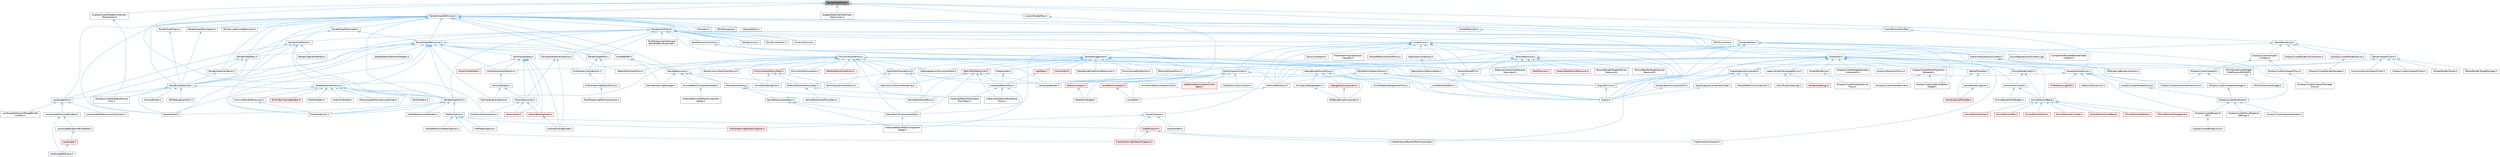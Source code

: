 digraph "RenderGraphFwd.h"
{
 // INTERACTIVE_SVG=YES
 // LATEX_PDF_SIZE
  bgcolor="transparent";
  edge [fontname=Helvetica,fontsize=10,labelfontname=Helvetica,labelfontsize=10];
  node [fontname=Helvetica,fontsize=10,shape=box,height=0.2,width=0.4];
  Node1 [id="Node000001",label="RenderGraphFwd.h",height=0.2,width=0.4,color="gray40", fillcolor="grey60", style="filled", fontcolor="black",tooltip=" "];
  Node1 -> Node2 [id="edge1_Node000001_Node000002",dir="back",color="steelblue1",style="solid",tooltip=" "];
  Node2 [id="Node000002",label="CustomRenderPass.h",height=0.2,width=0.4,color="grey40", fillcolor="white", style="filled",URL="$d1/dc1/CustomRenderPass_8h.html",tooltip=" "];
  Node2 -> Node3 [id="edge2_Node000002_Node000003",dir="back",color="steelblue1",style="solid",tooltip=" "];
  Node3 [id="Node000003",label="LandscapeRender.h",height=0.2,width=0.4,color="grey40", fillcolor="white", style="filled",URL="$df/d67/LandscapeRender_8h.html",tooltip=" "];
  Node1 -> Node4 [id="edge3_Node000001_Node000004",dir="back",color="steelblue1",style="solid",tooltip=" "];
  Node4 [id="Node000004",label="DisplayClusterShaderContainers\l_TextureUtils.h",height=0.2,width=0.4,color="grey40", fillcolor="white", style="filled",URL="$d8/d8e/DisplayClusterShaderContainers__TextureUtils_8h.html",tooltip=" "];
  Node4 -> Node5 [id="edge4_Node000004_Node000005",dir="back",color="steelblue1",style="solid",tooltip=" "];
  Node5 [id="Node000005",label="IDisplayClusterShadersTexture\lUtils.h",height=0.2,width=0.4,color="grey40", fillcolor="white", style="filled",URL="$d3/d83/IDisplayClusterShadersTextureUtils_8h.html",tooltip=" "];
  Node1 -> Node6 [id="edge5_Node000001_Node000006",dir="back",color="steelblue1",style="solid",tooltip=" "];
  Node6 [id="Node000006",label="HairStrandsInterpolation.h",height=0.2,width=0.4,color="grey40", fillcolor="white", style="filled",URL="$de/dab/HairStrandsInterpolation_8h.html",tooltip=" "];
  Node1 -> Node7 [id="edge6_Node000001_Node000007",dir="back",color="steelblue1",style="solid",tooltip=" "];
  Node7 [id="Node000007",label="NiagaraDataInterfaceChaos\lDestruction.h",height=0.2,width=0.4,color="grey40", fillcolor="white", style="filled",URL="$d6/df5/NiagaraDataInterfaceChaosDestruction_8h.html",tooltip=" "];
  Node1 -> Node8 [id="edge7_Node000001_Node000008",dir="back",color="steelblue1",style="solid",tooltip=" "];
  Node8 [id="Node000008",label="RenderGraphDefinitions.h",height=0.2,width=0.4,color="grey40", fillcolor="white", style="filled",URL="$df/d67/RenderGraphDefinitions_8h.html",tooltip=" "];
  Node8 -> Node9 [id="edge8_Node000008_Node000009",dir="back",color="steelblue1",style="solid",tooltip=" "];
  Node9 [id="Node000009",label="CachedGeometry.h",height=0.2,width=0.4,color="grey40", fillcolor="white", style="filled",URL="$dc/d60/CachedGeometry_8h.html",tooltip=" "];
  Node9 -> Node10 [id="edge9_Node000009_Node000010",dir="back",color="steelblue1",style="solid",tooltip=" "];
  Node10 [id="Node000010",label="GPUSkinCache.h",height=0.2,width=0.4,color="grey40", fillcolor="white", style="filled",URL="$d0/d2d/GPUSkinCache_8h.html",tooltip=" "];
  Node8 -> Node11 [id="edge10_Node000008_Node000011",dir="back",color="steelblue1",style="solid",tooltip=" "];
  Node11 [id="Node000011",label="FXSystem.h",height=0.2,width=0.4,color="grey40", fillcolor="white", style="filled",URL="$d5/daa/FXSystem_8h.html",tooltip=" "];
  Node8 -> Node12 [id="edge11_Node000008_Node000012",dir="back",color="steelblue1",style="solid",tooltip=" "];
  Node12 [id="Node000012",label="GPUMessaging.h",height=0.2,width=0.4,color="grey40", fillcolor="white", style="filled",URL="$d2/d19/GPUMessaging_8h.html",tooltip=" "];
  Node8 -> Node10 [id="edge12_Node000008_Node000010",dir="back",color="steelblue1",style="solid",tooltip=" "];
  Node8 -> Node13 [id="edge13_Node000008_Node000013",dir="back",color="steelblue1",style="solid",tooltip=" "];
  Node13 [id="Node000013",label="GenerateMips.h",height=0.2,width=0.4,color="grey40", fillcolor="white", style="filled",URL="$db/d90/GenerateMips_8h.html",tooltip=" "];
  Node8 -> Node14 [id="edge14_Node000008_Node000014",dir="back",color="steelblue1",style="solid",tooltip=" "];
  Node14 [id="Node000014",label="LandscapeUtils.h",height=0.2,width=0.4,color="grey40", fillcolor="white", style="filled",URL="$d0/dc0/LandscapeUtils_8h.html",tooltip=" "];
  Node14 -> Node15 [id="edge15_Node000014_Node000015",dir="back",color="steelblue1",style="solid",tooltip=" "];
  Node15 [id="Node000015",label="LandscapeEditLayerMergeRender\lContext.h",height=0.2,width=0.4,color="grey40", fillcolor="white", style="filled",URL="$d1/d40/LandscapeEditLayerMergeRenderContext_8h.html",tooltip=" "];
  Node14 -> Node16 [id="edge16_Node000014_Node000016",dir="back",color="steelblue1",style="solid",tooltip=" "];
  Node16 [id="Node000016",label="LandscapeEditLayerRenderer.h",height=0.2,width=0.4,color="grey40", fillcolor="white", style="filled",URL="$d4/ddf/LandscapeEditLayerRenderer_8h.html",tooltip=" "];
  Node16 -> Node17 [id="edge17_Node000016_Node000017",dir="back",color="steelblue1",style="solid",tooltip=" "];
  Node17 [id="Node000017",label="LandscapeBlueprintBrushBase.h",height=0.2,width=0.4,color="grey40", fillcolor="white", style="filled",URL="$d5/de5/LandscapeBlueprintBrushBase_8h.html",tooltip=" "];
  Node17 -> Node18 [id="edge18_Node000017_Node000018",dir="back",color="steelblue1",style="solid",tooltip=" "];
  Node18 [id="Node000018",label="Landscape.h",height=0.2,width=0.4,color="red", fillcolor="#FFF0F0", style="filled",URL="$d5/dd6/Landscape_8h.html",tooltip=" "];
  Node18 -> Node20 [id="edge19_Node000018_Node000020",dir="back",color="steelblue1",style="solid",tooltip=" "];
  Node20 [id="Node000020",label="LandscapeEditLayer.h",height=0.2,width=0.4,color="grey40", fillcolor="white", style="filled",URL="$d2/d34/LandscapeEditLayer_8h.html",tooltip=" "];
  Node16 -> Node20 [id="edge20_Node000016_Node000020",dir="back",color="steelblue1",style="solid",tooltip=" "];
  Node14 -> Node24 [id="edge21_Node000014_Node000024",dir="back",color="steelblue1",style="solid",tooltip=" "];
  Node24 [id="Node000024",label="LandscapeEditResourcesSubsystem.h",height=0.2,width=0.4,color="grey40", fillcolor="white", style="filled",URL="$db/d28/LandscapeEditResourcesSubsystem_8h.html",tooltip=" "];
  Node8 -> Node25 [id="edge22_Node000008_Node000025",dir="back",color="steelblue1",style="solid",tooltip=" "];
  Node25 [id="Node000025",label="NaniteResources.h",height=0.2,width=0.4,color="grey40", fillcolor="white", style="filled",URL="$d7/d8b/NaniteResources_8h.html",tooltip=" "];
  Node25 -> Node26 [id="edge23_Node000025_Node000026",dir="back",color="steelblue1",style="solid",tooltip=" "];
  Node26 [id="Node000026",label="NaniteSceneProxy.h",height=0.2,width=0.4,color="grey40", fillcolor="white", style="filled",URL="$de/dae/NaniteSceneProxy_8h.html",tooltip=" "];
  Node26 -> Node27 [id="edge24_Node000026_Node000027",dir="back",color="steelblue1",style="solid",tooltip=" "];
  Node27 [id="Node000027",label="NaniteResourcesHelper.h",height=0.2,width=0.4,color="grey40", fillcolor="white", style="filled",URL="$dc/d48/NaniteResourcesHelper_8h.html",tooltip=" "];
  Node27 -> Node28 [id="edge25_Node000027_Node000028",dir="back",color="steelblue1",style="solid",tooltip=" "];
  Node28 [id="Node000028",label="InstancedStaticMeshComponent\lHelper.h",height=0.2,width=0.4,color="grey40", fillcolor="white", style="filled",URL="$dc/dc7/InstancedStaticMeshComponentHelper_8h.html",tooltip=" "];
  Node27 -> Node27 [id="edge26_Node000027_Node000027",dir="back",color="steelblue1",style="solid",tooltip=" "];
  Node27 -> Node29 [id="edge27_Node000027_Node000029",dir="back",color="steelblue1",style="solid",tooltip=" "];
  Node29 [id="Node000029",label="StaticMeshComponentHelper.h",height=0.2,width=0.4,color="grey40", fillcolor="white", style="filled",URL="$dc/dc1/StaticMeshComponentHelper_8h.html",tooltip=" "];
  Node29 -> Node28 [id="edge28_Node000029_Node000028",dir="back",color="steelblue1",style="solid",tooltip=" "];
  Node26 -> Node30 [id="edge29_Node000026_Node000030",dir="back",color="steelblue1",style="solid",tooltip=" "];
  Node30 [id="Node000030",label="SplineMeshSceneProxy.h",height=0.2,width=0.4,color="grey40", fillcolor="white", style="filled",URL="$dd/dcb/SplineMeshSceneProxy_8h.html",tooltip=" "];
  Node25 -> Node31 [id="edge30_Node000025_Node000031",dir="back",color="steelblue1",style="solid",tooltip=" "];
  Node31 [id="Node000031",label="NaniteStreamingManager.h",height=0.2,width=0.4,color="grey40", fillcolor="white", style="filled",URL="$d2/d3f/NaniteStreamingManager_8h.html",tooltip=" "];
  Node25 -> Node32 [id="edge31_Node000025_Node000032",dir="back",color="steelblue1",style="solid",tooltip=" "];
  Node32 [id="Node000032",label="SkinnedMeshComponentHelper.h",height=0.2,width=0.4,color="grey40", fillcolor="white", style="filled",URL="$db/d81/SkinnedMeshComponentHelper_8h.html",tooltip=" "];
  Node32 -> Node33 [id="edge32_Node000032_Node000033",dir="back",color="steelblue1",style="solid",tooltip=" "];
  Node33 [id="Node000033",label="InstancedSkinnedMeshComponent\lHelper.h",height=0.2,width=0.4,color="grey40", fillcolor="white", style="filled",URL="$d1/d86/InstancedSkinnedMeshComponentHelper_8h.html",tooltip=" "];
  Node25 -> Node34 [id="edge33_Node000025_Node000034",dir="back",color="steelblue1",style="solid",tooltip=" "];
  Node34 [id="Node000034",label="StaticMeshSceneProxyDesc.h",height=0.2,width=0.4,color="grey40", fillcolor="white", style="filled",URL="$d0/d31/StaticMeshSceneProxyDesc_8h.html",tooltip=" "];
  Node34 -> Node35 [id="edge34_Node000034_Node000035",dir="back",color="steelblue1",style="solid",tooltip=" "];
  Node35 [id="Node000035",label="InstancedStaticMeshScene\lProxyDesc.h",height=0.2,width=0.4,color="grey40", fillcolor="white", style="filled",URL="$db/dcf/InstancedStaticMeshSceneProxyDesc_8h.html",tooltip=" "];
  Node34 -> Node36 [id="edge35_Node000034_Node000036",dir="back",color="steelblue1",style="solid",tooltip=" "];
  Node36 [id="Node000036",label="SplineMeshSceneProxyDesc.h",height=0.2,width=0.4,color="grey40", fillcolor="white", style="filled",URL="$db/d1b/SplineMeshSceneProxyDesc_8h.html",tooltip=" "];
  Node8 -> Node37 [id="edge36_Node000008_Node000037",dir="back",color="steelblue1",style="solid",tooltip=" "];
  Node37 [id="Node000037",label="PixelShaderUtils.h",height=0.2,width=0.4,color="grey40", fillcolor="white", style="filled",URL="$d1/dc7/PixelShaderUtils_8h.html",tooltip=" "];
  Node8 -> Node38 [id="edge37_Node000008_Node000038",dir="back",color="steelblue1",style="solid",tooltip=" "];
  Node38 [id="Node000038",label="RayTracingSkinnedGeometry.h",height=0.2,width=0.4,color="grey40", fillcolor="white", style="filled",URL="$d3/dea/RayTracingSkinnedGeometry_8h.html",tooltip=" "];
  Node8 -> Node39 [id="edge38_Node000008_Node000039",dir="back",color="steelblue1",style="solid",tooltip=" "];
  Node39 [id="Node000039",label="RenderGraph.h",height=0.2,width=0.4,color="grey40", fillcolor="white", style="filled",URL="$d7/dd9/RenderGraph_8h.html",tooltip=" "];
  Node8 -> Node40 [id="edge39_Node000008_Node000040",dir="back",color="steelblue1",style="solid",tooltip=" "];
  Node40 [id="Node000040",label="RenderGraphBlackboard.h",height=0.2,width=0.4,color="grey40", fillcolor="white", style="filled",URL="$d4/d32/RenderGraphBlackboard_8h.html",tooltip=" "];
  Node40 -> Node41 [id="edge40_Node000040_Node000041",dir="back",color="steelblue1",style="solid",tooltip=" "];
  Node41 [id="Node000041",label="RenderGraphBuilder.h",height=0.2,width=0.4,color="grey40", fillcolor="white", style="filled",URL="$d4/d7b/RenderGraphBuilder_8h.html",tooltip=" "];
  Node41 -> Node42 [id="edge41_Node000041_Node000042",dir="back",color="steelblue1",style="solid",tooltip=" "];
  Node42 [id="Node000042",label="CanvasRender.h",height=0.2,width=0.4,color="grey40", fillcolor="white", style="filled",URL="$d8/d32/CanvasRender_8h.html",tooltip=" "];
  Node41 -> Node43 [id="edge42_Node000041_Node000043",dir="back",color="steelblue1",style="solid",tooltip=" "];
  Node43 [id="Node000043",label="GPUDebugCrashUtils.h",height=0.2,width=0.4,color="grey40", fillcolor="white", style="filled",URL="$d4/df2/GPUDebugCrashUtils_8h.html",tooltip=" "];
  Node41 -> Node5 [id="edge43_Node000041_Node000005",dir="back",color="steelblue1",style="solid",tooltip=" "];
  Node41 -> Node14 [id="edge44_Node000041_Node000014",dir="back",color="steelblue1",style="solid",tooltip=" "];
  Node41 -> Node39 [id="edge45_Node000041_Node000039",dir="back",color="steelblue1",style="solid",tooltip=" "];
  Node41 -> Node44 [id="edge46_Node000041_Node000044",dir="back",color="steelblue1",style="solid",tooltip=" "];
  Node44 [id="Node000044",label="RenderGraphUtils.h",height=0.2,width=0.4,color="grey40", fillcolor="white", style="filled",URL="$d6/d45/RenderGraphUtils_8h.html",tooltip=" "];
  Node44 -> Node45 [id="edge47_Node000044_Node000045",dir="back",color="steelblue1",style="solid",tooltip=" "];
  Node45 [id="Node000045",label="ClearReplacementShaders.h",height=0.2,width=0.4,color="grey40", fillcolor="white", style="filled",URL="$d9/d4e/ClearReplacementShaders_8h.html",tooltip=" "];
  Node44 -> Node46 [id="edge48_Node000044_Node000046",dir="back",color="steelblue1",style="solid",tooltip=" "];
  Node46 [id="Node000046",label="MediaCapture.h",height=0.2,width=0.4,color="grey40", fillcolor="white", style="filled",URL="$d2/d9c/MediaCapture_8h.html",tooltip=" "];
  Node46 -> Node47 [id="edge49_Node000046_Node000047",dir="back",color="steelblue1",style="solid",tooltip=" "];
  Node47 [id="Node000047",label="FileMediaCapture.h",height=0.2,width=0.4,color="grey40", fillcolor="white", style="filled",URL="$da/d0b/FileMediaCapture_8h.html",tooltip=" "];
  Node46 -> Node48 [id="edge50_Node000046_Node000048",dir="back",color="steelblue1",style="solid",tooltip=" "];
  Node48 [id="Node000048",label="PixelStreaming2MediaIOCapture.h",height=0.2,width=0.4,color="red", fillcolor="#FFF0F0", style="filled",URL="$d3/d67/PixelStreaming2MediaIOCapture_8h.html",tooltip=" "];
  Node46 -> Node50 [id="edge51_Node000046_Node000050",dir="back",color="steelblue1",style="solid",tooltip=" "];
  Node50 [id="Node000050",label="PixelStreamingMediaIOCapture.h",height=0.2,width=0.4,color="red", fillcolor="#FFF0F0", style="filled",URL="$df/dfa/PixelStreamingMediaIOCapture_8h.html",tooltip=" "];
  Node46 -> Node52 [id="edge52_Node000046_Node000052",dir="back",color="steelblue1",style="solid",tooltip=" "];
  Node52 [id="Node000052",label="SharedMemoryMediaCapture.h",height=0.2,width=0.4,color="grey40", fillcolor="white", style="filled",URL="$d7/d60/SharedMemoryMediaCapture_8h.html",tooltip=" "];
  Node46 -> Node53 [id="edge53_Node000046_Node000053",dir="back",color="steelblue1",style="solid",tooltip=" "];
  Node53 [id="Node000053",label="VideoProducer.h",height=0.2,width=0.4,color="red", fillcolor="#FFF0F0", style="filled",URL="$da/d79/VideoProducer_8h.html",tooltip=" "];
  Node53 -> Node48 [id="edge54_Node000053_Node000048",dir="back",color="steelblue1",style="solid",tooltip=" "];
  Node53 -> Node61 [id="edge55_Node000053_Node000061",dir="back",color="steelblue1",style="solid",tooltip=" "];
  Node61 [id="Node000061",label="VideoProducerBackBufferComposited.h",height=0.2,width=0.4,color="grey40", fillcolor="white", style="filled",URL="$d5/d3e/VideoProducerBackBufferComposited_8h.html",tooltip=" "];
  Node53 -> Node64 [id="edge56_Node000053_Node000064",dir="back",color="steelblue1",style="solid",tooltip=" "];
  Node64 [id="Node000064",label="VideoProducerViewport.h",height=0.2,width=0.4,color="grey40", fillcolor="white", style="filled",URL="$d8/d79/VideoProducerViewport_8h.html",tooltip=" "];
  Node44 -> Node37 [id="edge57_Node000044_Node000037",dir="back",color="steelblue1",style="solid",tooltip=" "];
  Node44 -> Node39 [id="edge58_Node000044_Node000039",dir="back",color="steelblue1",style="solid",tooltip=" "];
  Node8 -> Node41 [id="edge59_Node000008_Node000041",dir="back",color="steelblue1",style="solid",tooltip=" "];
  Node8 -> Node65 [id="edge60_Node000008_Node000065",dir="back",color="steelblue1",style="solid",tooltip=" "];
  Node65 [id="Node000065",label="RenderGraphEvent.h",height=0.2,width=0.4,color="grey40", fillcolor="white", style="filled",URL="$db/dbb/RenderGraphEvent_8h.html",tooltip=" "];
  Node65 -> Node14 [id="edge61_Node000065_Node000014",dir="back",color="steelblue1",style="solid",tooltip=" "];
  Node65 -> Node37 [id="edge62_Node000065_Node000037",dir="back",color="steelblue1",style="solid",tooltip=" "];
  Node65 -> Node66 [id="edge63_Node000065_Node000066",dir="back",color="steelblue1",style="solid",tooltip=" "];
  Node66 [id="Node000066",label="RenderCaptureInterface.h",height=0.2,width=0.4,color="grey40", fillcolor="white", style="filled",URL="$da/da8/RenderCaptureInterface_8h.html",tooltip=" "];
  Node65 -> Node41 [id="edge64_Node000065_Node000041",dir="back",color="steelblue1",style="solid",tooltip=" "];
  Node65 -> Node67 [id="edge65_Node000065_Node000067",dir="back",color="steelblue1",style="solid",tooltip=" "];
  Node67 [id="Node000067",label="RenderGraphPass.h",height=0.2,width=0.4,color="grey40", fillcolor="white", style="filled",URL="$de/d49/RenderGraphPass_8h.html",tooltip=" "];
  Node67 -> Node39 [id="edge66_Node000067_Node000039",dir="back",color="steelblue1",style="solid",tooltip=" "];
  Node67 -> Node41 [id="edge67_Node000067_Node000041",dir="back",color="steelblue1",style="solid",tooltip=" "];
  Node67 -> Node68 [id="edge68_Node000067_Node000068",dir="back",color="steelblue1",style="solid",tooltip=" "];
  Node68 [id="Node000068",label="RenderGraphValidation.h",height=0.2,width=0.4,color="grey40", fillcolor="white", style="filled",URL="$db/dc5/RenderGraphValidation_8h.html",tooltip=" "];
  Node68 -> Node41 [id="edge69_Node000068_Node000041",dir="back",color="steelblue1",style="solid",tooltip=" "];
  Node65 -> Node44 [id="edge70_Node000065_Node000044",dir="back",color="steelblue1",style="solid",tooltip=" "];
  Node8 -> Node69 [id="edge71_Node000008_Node000069",dir="back",color="steelblue1",style="solid",tooltip=" "];
  Node69 [id="Node000069",label="RenderGraphParameter.h",height=0.2,width=0.4,color="grey40", fillcolor="white", style="filled",URL="$da/d5a/RenderGraphParameter_8h.html",tooltip=" "];
  Node69 -> Node67 [id="edge72_Node000069_Node000067",dir="back",color="steelblue1",style="solid",tooltip=" "];
  Node69 -> Node70 [id="edge73_Node000069_Node000070",dir="back",color="steelblue1",style="solid",tooltip=" "];
  Node70 [id="Node000070",label="RenderGraphResources.h",height=0.2,width=0.4,color="grey40", fillcolor="white", style="filled",URL="$da/da0/RenderGraphResources_8h.html",tooltip=" "];
  Node70 -> Node71 [id="edge74_Node000070_Node000071",dir="back",color="steelblue1",style="solid",tooltip=" "];
  Node71 [id="Node000071",label="HairCardsVertexFactory.h",height=0.2,width=0.4,color="grey40", fillcolor="white", style="filled",URL="$de/d8e/HairCardsVertexFactory_8h.html",tooltip=" "];
  Node70 -> Node72 [id="edge75_Node000070_Node000072",dir="back",color="steelblue1",style="solid",tooltip=" "];
  Node72 [id="Node000072",label="HairStrandsDatas.h",height=0.2,width=0.4,color="grey40", fillcolor="white", style="filled",URL="$d6/daf/HairStrandsDatas_8h.html",tooltip=" "];
  Node72 -> Node73 [id="edge76_Node000072_Node000073",dir="back",color="steelblue1",style="solid",tooltip=" "];
  Node73 [id="Node000073",label="GroomAsset.h",height=0.2,width=0.4,color="red", fillcolor="#FFF0F0", style="filled",URL="$d8/df1/GroomAsset_8h.html",tooltip=" "];
  Node72 -> Node80 [id="edge77_Node000072_Node000080",dir="back",color="steelblue1",style="solid",tooltip=" "];
  Node80 [id="Node000080",label="GroomBindingAsset.h",height=0.2,width=0.4,color="red", fillcolor="#FFF0F0", style="filled",URL="$de/d26/GroomBindingAsset_8h.html",tooltip=" "];
  Node80 -> Node81 [id="edge78_Node000080_Node000081",dir="back",color="steelblue1",style="solid",tooltip=" "];
  Node81 [id="Node000081",label="GroomBindingBuilder.h",height=0.2,width=0.4,color="grey40", fillcolor="white", style="filled",URL="$d2/d2f/GroomBindingBuilder_8h.html",tooltip=" "];
  Node72 -> Node81 [id="edge79_Node000072_Node000081",dir="back",color="steelblue1",style="solid",tooltip=" "];
  Node72 -> Node84 [id="edge80_Node000072_Node000084",dir="back",color="steelblue1",style="solid",tooltip=" "];
  Node84 [id="Node000084",label="GroomCacheData.h",height=0.2,width=0.4,color="red", fillcolor="#FFF0F0", style="filled",URL="$d3/d80/GroomCacheData_8h.html",tooltip=" "];
  Node72 -> Node85 [id="edge81_Node000072_Node000085",dir="back",color="steelblue1",style="solid",tooltip=" "];
  Node85 [id="Node000085",label="GroomResources.h",height=0.2,width=0.4,color="grey40", fillcolor="white", style="filled",URL="$d0/d70/GroomResources_8h.html",tooltip=" "];
  Node85 -> Node73 [id="edge82_Node000085_Node000073",dir="back",color="steelblue1",style="solid",tooltip=" "];
  Node85 -> Node80 [id="edge83_Node000085_Node000080",dir="back",color="steelblue1",style="solid",tooltip=" "];
  Node85 -> Node6 [id="edge84_Node000085_Node000006",dir="back",color="steelblue1",style="solid",tooltip=" "];
  Node72 -> Node86 [id="edge85_Node000072_Node000086",dir="back",color="steelblue1",style="solid",tooltip=" "];
  Node86 [id="Node000086",label="HairStrandsVertexFactory.h",height=0.2,width=0.4,color="grey40", fillcolor="white", style="filled",URL="$d0/d1c/HairStrandsVertexFactory_8h.html",tooltip=" "];
  Node86 -> Node87 [id="edge86_Node000086_Node000087",dir="back",color="steelblue1",style="solid",tooltip=" "];
  Node87 [id="Node000087",label="HairCardsDatas.h",height=0.2,width=0.4,color="grey40", fillcolor="white", style="filled",URL="$da/d01/HairCardsDatas_8h.html",tooltip=" "];
  Node87 -> Node85 [id="edge87_Node000087_Node000085",dir="back",color="steelblue1",style="solid",tooltip=" "];
  Node87 -> Node71 [id="edge88_Node000087_Node000071",dir="back",color="steelblue1",style="solid",tooltip=" "];
  Node70 -> Node88 [id="edge89_Node000070_Node000088",dir="back",color="steelblue1",style="solid",tooltip=" "];
  Node88 [id="Node000088",label="HairStrandsMeshProjection.h",height=0.2,width=0.4,color="grey40", fillcolor="white", style="filled",URL="$d9/d55/HairStrandsMeshProjection_8h.html",tooltip=" "];
  Node88 -> Node81 [id="edge90_Node000088_Node000081",dir="back",color="steelblue1",style="solid",tooltip=" "];
  Node88 -> Node85 [id="edge91_Node000088_Node000085",dir="back",color="steelblue1",style="solid",tooltip=" "];
  Node70 -> Node86 [id="edge92_Node000070_Node000086",dir="back",color="steelblue1",style="solid",tooltip=" "];
  Node70 -> Node37 [id="edge93_Node000070_Node000037",dir="back",color="steelblue1",style="solid",tooltip=" "];
  Node70 -> Node39 [id="edge94_Node000070_Node000039",dir="back",color="steelblue1",style="solid",tooltip=" "];
  Node70 -> Node41 [id="edge95_Node000070_Node000041",dir="back",color="steelblue1",style="solid",tooltip=" "];
  Node70 -> Node67 [id="edge96_Node000070_Node000067",dir="back",color="steelblue1",style="solid",tooltip=" "];
  Node70 -> Node44 [id="edge97_Node000070_Node000044",dir="back",color="steelblue1",style="solid",tooltip=" "];
  Node70 -> Node68 [id="edge98_Node000070_Node000068",dir="back",color="steelblue1",style="solid",tooltip=" "];
  Node70 -> Node89 [id="edge99_Node000070_Node000089",dir="back",color="steelblue1",style="solid",tooltip=" "];
  Node89 [id="Node000089",label="RenderTargetPool.h",height=0.2,width=0.4,color="grey40", fillcolor="white", style="filled",URL="$d5/d5a/RenderTargetPool_8h.html",tooltip=" "];
  Node89 -> Node90 [id="edge100_Node000089_Node000090",dir="back",color="steelblue1",style="solid",tooltip=" "];
  Node90 [id="Node000090",label="PixelStreamingMediaTexture.h",height=0.2,width=0.4,color="grey40", fillcolor="white", style="filled",URL="$dc/d93/PixelStreamingMediaTexture_8h.html",tooltip=" "];
  Node90 -> Node91 [id="edge101_Node000090_Node000091",dir="back",color="steelblue1",style="solid",tooltip=" "];
  Node91 [id="Node000091",label="PixelStreamingPeerComponent.h",height=0.2,width=0.4,color="grey40", fillcolor="white", style="filled",URL="$de/d4d/PixelStreamingPeerComponent_8h.html",tooltip=" "];
  Node89 -> Node92 [id="edge102_Node000089_Node000092",dir="back",color="steelblue1",style="solid",tooltip=" "];
  Node92 [id="Node000092",label="PixelStreamingVideoSink.h",height=0.2,width=0.4,color="grey40", fillcolor="white", style="filled",URL="$da/deb/PixelStreamingVideoSink_8h.html",tooltip=" "];
  Node92 -> Node90 [id="edge103_Node000092_Node000090",dir="back",color="steelblue1",style="solid",tooltip=" "];
  Node70 -> Node93 [id="edge104_Node000070_Node000093",dir="back",color="steelblue1",style="solid",tooltip=" "];
  Node93 [id="Node000093",label="ShaderParameterStruct.h",height=0.2,width=0.4,color="grey40", fillcolor="white", style="filled",URL="$dc/d10/ShaderParameterStruct_8h.html",tooltip=" "];
  Node93 -> Node94 [id="edge105_Node000093_Node000094",dir="back",color="steelblue1",style="solid",tooltip=" "];
  Node94 [id="Node000094",label="BinkShaders.h",height=0.2,width=0.4,color="grey40", fillcolor="white", style="filled",URL="$d8/d97/BinkShaders_8h.html",tooltip=" "];
  Node93 -> Node95 [id="edge106_Node000093_Node000095",dir="back",color="steelblue1",style="solid",tooltip=" "];
  Node95 [id="Node000095",label="BuiltInRayTracingShaders.h",height=0.2,width=0.4,color="red", fillcolor="#FFF0F0", style="filled",URL="$d4/d9b/BuiltInRayTracingShaders_8h.html",tooltip=" "];
  Node93 -> Node97 [id="edge107_Node000093_Node000097",dir="back",color="steelblue1",style="solid",tooltip=" "];
  Node97 [id="Node000097",label="CommonRenderResources.h",height=0.2,width=0.4,color="grey40", fillcolor="white", style="filled",URL="$d3/d27/CommonRenderResources_8h.html",tooltip=" "];
  Node97 -> Node37 [id="edge108_Node000097_Node000037",dir="back",color="steelblue1",style="solid",tooltip=" "];
  Node93 -> Node98 [id="edge109_Node000093_Node000098",dir="back",color="steelblue1",style="solid",tooltip=" "];
  Node98 [id="Node000098",label="MediaShaders.h",height=0.2,width=0.4,color="grey40", fillcolor="white", style="filled",URL="$de/dcb/MediaShaders_8h.html",tooltip=" "];
  Node93 -> Node99 [id="edge110_Node000093_Node000099",dir="back",color="steelblue1",style="solid",tooltip=" "];
  Node99 [id="Node000099",label="OneColorShader.h",height=0.2,width=0.4,color="grey40", fillcolor="white", style="filled",URL="$dc/d2c/OneColorShader_8h.html",tooltip=" "];
  Node93 -> Node37 [id="edge111_Node000093_Node000037",dir="back",color="steelblue1",style="solid",tooltip=" "];
  Node93 -> Node100 [id="edge112_Node000093_Node000100",dir="back",color="steelblue1",style="solid",tooltip=" "];
  Node100 [id="Node000100",label="PrecomputedVolumetricLightmap.h",height=0.2,width=0.4,color="grey40", fillcolor="white", style="filled",URL="$d8/d75/PrecomputedVolumetricLightmap_8h.html",tooltip=" "];
  Node93 -> Node39 [id="edge113_Node000093_Node000039",dir="back",color="steelblue1",style="solid",tooltip=" "];
  Node93 -> Node44 [id="edge114_Node000093_Node000044",dir="back",color="steelblue1",style="solid",tooltip=" "];
  Node70 -> Node101 [id="edge115_Node000070_Node000101",dir="back",color="steelblue1",style="solid",tooltip=" "];
  Node101 [id="Node000101",label="SkeletalMeshDeformerHelpers.h",height=0.2,width=0.4,color="grey40", fillcolor="white", style="filled",URL="$de/dc7/SkeletalMeshDeformerHelpers_8h.html",tooltip=" "];
  Node70 -> Node102 [id="edge116_Node000070_Node000102",dir="back",color="steelblue1",style="solid",tooltip=" "];
  Node102 [id="Node000102",label="UnifiedBuffer.h",height=0.2,width=0.4,color="grey40", fillcolor="white", style="filled",URL="$d3/d39/UnifiedBuffer_8h.html",tooltip=" "];
  Node102 -> Node25 [id="edge117_Node000102_Node000025",dir="back",color="steelblue1",style="solid",tooltip=" "];
  Node102 -> Node31 [id="edge118_Node000102_Node000031",dir="back",color="steelblue1",style="solid",tooltip=" "];
  Node70 -> Node103 [id="edge119_Node000070_Node000103",dir="back",color="steelblue1",style="solid",tooltip=" "];
  Node103 [id="Node000103",label="WaterMeshSceneProxy.h",height=0.2,width=0.4,color="grey40", fillcolor="white", style="filled",URL="$d2/d6c/WaterMeshSceneProxy_8h.html",tooltip=" "];
  Node8 -> Node67 [id="edge120_Node000008_Node000067",dir="back",color="steelblue1",style="solid",tooltip=" "];
  Node8 -> Node70 [id="edge121_Node000008_Node000070",dir="back",color="steelblue1",style="solid",tooltip=" "];
  Node8 -> Node104 [id="edge122_Node000008_Node000104",dir="back",color="steelblue1",style="solid",tooltip=" "];
  Node104 [id="Node000104",label="RenderGraphTrace.h",height=0.2,width=0.4,color="grey40", fillcolor="white", style="filled",URL="$dd/da5/RenderGraphTrace_8h.html",tooltip=" "];
  Node104 -> Node41 [id="edge123_Node000104_Node000041",dir="back",color="steelblue1",style="solid",tooltip=" "];
  Node8 -> Node44 [id="edge124_Node000008_Node000044",dir="back",color="steelblue1",style="solid",tooltip=" "];
  Node8 -> Node68 [id="edge125_Node000008_Node000068",dir="back",color="steelblue1",style="solid",tooltip=" "];
  Node8 -> Node89 [id="edge126_Node000008_Node000089",dir="back",color="steelblue1",style="solid",tooltip=" "];
  Node8 -> Node105 [id="edge127_Node000008_Node000105",dir="back",color="steelblue1",style="solid",tooltip=" "];
  Node105 [id="Node000105",label="RendererInterface.h",height=0.2,width=0.4,color="grey40", fillcolor="white", style="filled",URL="$d1/db7/RendererInterface_8h.html",tooltip=" "];
  Node105 -> Node106 [id="edge128_Node000105_Node000106",dir="back",color="steelblue1",style="solid",tooltip=" "];
  Node106 [id="Node000106",label="DebugCanvas.h",height=0.2,width=0.4,color="grey40", fillcolor="white", style="filled",URL="$df/d5a/DebugCanvas_8h.html",tooltip=" "];
  Node105 -> Node57 [id="edge129_Node000105_Node000057",dir="back",color="steelblue1",style="solid",tooltip=" "];
  Node57 [id="Node000057",label="EpicRtcVideoSink.h",height=0.2,width=0.4,color="grey40", fillcolor="white", style="filled",URL="$d1/d21/EpicRtcVideoSink_8h.html",tooltip=" "];
  Node105 -> Node88 [id="edge130_Node000105_Node000088",dir="back",color="steelblue1",style="solid",tooltip=" "];
  Node105 -> Node3 [id="edge131_Node000105_Node000003",dir="back",color="steelblue1",style="solid",tooltip=" "];
  Node105 -> Node107 [id="edge132_Node000105_Node000107",dir="back",color="steelblue1",style="solid",tooltip=" "];
  Node107 [id="Node000107",label="MeshElementCollector.h",height=0.2,width=0.4,color="grey40", fillcolor="white", style="filled",URL="$d2/dbe/MeshElementCollector_8h.html",tooltip=" "];
  Node107 -> Node108 [id="edge133_Node000107_Node000108",dir="back",color="steelblue1",style="solid",tooltip=" "];
  Node108 [id="Node000108",label="SceneManagement.h",height=0.2,width=0.4,color="grey40", fillcolor="white", style="filled",URL="$de/db9/SceneManagement_8h.html",tooltip=" "];
  Node108 -> Node109 [id="edge134_Node000108_Node000109",dir="back",color="steelblue1",style="solid",tooltip=" "];
  Node109 [id="Node000109",label="EditorViewportClient.h",height=0.2,width=0.4,color="grey40", fillcolor="white", style="filled",URL="$d4/d41/EditorViewportClient_8h.html",tooltip=" "];
  Node109 -> Node110 [id="edge135_Node000109_Node000110",dir="back",color="steelblue1",style="solid",tooltip=" "];
  Node110 [id="Node000110",label="AnimationEditorViewportClient.h",height=0.2,width=0.4,color="grey40", fillcolor="white", style="filled",URL="$d1/d45/AnimationEditorViewportClient_8h.html",tooltip=" "];
  Node109 -> Node111 [id="edge136_Node000109_Node000111",dir="back",color="steelblue1",style="solid",tooltip=" "];
  Node111 [id="Node000111",label="DataflowEditorViewportClient\lBase.h",height=0.2,width=0.4,color="red", fillcolor="#FFF0F0", style="filled",URL="$d8/ddd/DataflowEditorViewportClientBase_8h.html",tooltip=" "];
  Node109 -> Node114 [id="edge137_Node000109_Node000114",dir="back",color="steelblue1",style="solid",tooltip=" "];
  Node114 [id="Node000114",label="ISCSEditorCustomization.h",height=0.2,width=0.4,color="grey40", fillcolor="white", style="filled",URL="$de/d19/ISCSEditorCustomization_8h.html",tooltip=" "];
  Node109 -> Node115 [id="edge138_Node000109_Node000115",dir="back",color="steelblue1",style="solid",tooltip=" "];
  Node115 [id="Node000115",label="LevelEditorViewport.h",height=0.2,width=0.4,color="red", fillcolor="#FFF0F0", style="filled",URL="$d4/ddf/LevelEditorViewport_8h.html",tooltip=" "];
  Node115 -> Node121 [id="edge139_Node000115_Node000121",dir="back",color="steelblue1",style="solid",tooltip=" "];
  Node121 [id="Node000121",label="UnrealEd.h",height=0.2,width=0.4,color="grey40", fillcolor="white", style="filled",URL="$d2/d5f/UnrealEd_8h.html",tooltip=" "];
  Node109 -> Node122 [id="edge140_Node000109_Node000122",dir="back",color="steelblue1",style="solid",tooltip=" "];
  Node122 [id="Node000122",label="SEditorViewport.h",height=0.2,width=0.4,color="red", fillcolor="#FFF0F0", style="filled",URL="$dd/de0/SEditorViewport_8h.html",tooltip=" "];
  Node122 -> Node132 [id="edge141_Node000122_Node000132",dir="back",color="steelblue1",style="solid",tooltip=" "];
  Node132 [id="Node000132",label="SSkeletonWidget.h",height=0.2,width=0.4,color="grey40", fillcolor="white", style="filled",URL="$dd/da7/SSkeletonWidget_8h.html",tooltip=" "];
  Node109 -> Node132 [id="edge142_Node000109_Node000132",dir="back",color="steelblue1",style="solid",tooltip=" "];
  Node109 -> Node121 [id="edge143_Node000109_Node000121",dir="back",color="steelblue1",style="solid",tooltip=" "];
  Node109 -> Node133 [id="edge144_Node000109_Node000133",dir="back",color="steelblue1",style="solid",tooltip=" "];
  Node133 [id="Node000133",label="UnrealEdSharedPCH.h",height=0.2,width=0.4,color="grey40", fillcolor="white", style="filled",URL="$d1/de6/UnrealEdSharedPCH_8h.html",tooltip=" "];
  Node108 -> Node134 [id="edge145_Node000108_Node000134",dir="back",color="steelblue1",style="solid",tooltip=" "];
  Node134 [id="Node000134",label="Engine.h",height=0.2,width=0.4,color="grey40", fillcolor="white", style="filled",URL="$d1/d34/Public_2Engine_8h.html",tooltip=" "];
  Node108 -> Node135 [id="edge146_Node000108_Node000135",dir="back",color="steelblue1",style="solid",tooltip=" "];
  Node135 [id="Node000135",label="EngineMinimal.h",height=0.2,width=0.4,color="grey40", fillcolor="white", style="filled",URL="$d0/d2c/EngineMinimal_8h.html",tooltip=" "];
  Node135 -> Node134 [id="edge147_Node000135_Node000134",dir="back",color="steelblue1",style="solid",tooltip=" "];
  Node108 -> Node136 [id="edge148_Node000108_Node000136",dir="back",color="steelblue1",style="solid",tooltip=" "];
  Node136 [id="Node000136",label="EngineSharedPCH.h",height=0.2,width=0.4,color="grey40", fillcolor="white", style="filled",URL="$dc/dbb/EngineSharedPCH_8h.html",tooltip=" "];
  Node136 -> Node133 [id="edge149_Node000136_Node000133",dir="back",color="steelblue1",style="solid",tooltip=" "];
  Node108 -> Node137 [id="edge150_Node000108_Node000137",dir="back",color="steelblue1",style="solid",tooltip=" "];
  Node137 [id="Node000137",label="FractureTool.h",height=0.2,width=0.4,color="red", fillcolor="#FFF0F0", style="filled",URL="$d4/d30/FractureTool_8h.html",tooltip=" "];
  Node108 -> Node138 [id="edge151_Node000108_Node000138",dir="back",color="steelblue1",style="solid",tooltip=" "];
  Node138 [id="Node000138",label="HeterogeneousVolumeInterface.h",height=0.2,width=0.4,color="grey40", fillcolor="white", style="filled",URL="$d3/de3/HeterogeneousVolumeInterface_8h.html",tooltip=" "];
  Node108 -> Node3 [id="edge152_Node000108_Node000003",dir="back",color="steelblue1",style="solid",tooltip=" "];
  Node108 -> Node139 [id="edge153_Node000108_Node000139",dir="back",color="steelblue1",style="solid",tooltip=" "];
  Node139 [id="Node000139",label="LightMap.h",height=0.2,width=0.4,color="red", fillcolor="#FFF0F0", style="filled",URL="$d1/d76/LightMap_8h.html",tooltip=" "];
  Node139 -> Node140 [id="edge154_Node000139_Node000140",dir="back",color="steelblue1",style="solid",tooltip=" "];
  Node140 [id="Node000140",label="InstancedStaticMesh.h",height=0.2,width=0.4,color="grey40", fillcolor="white", style="filled",URL="$dd/d89/InstancedStaticMesh_8h.html",tooltip=" "];
  Node140 -> Node141 [id="edge155_Node000140_Node000141",dir="back",color="steelblue1",style="solid",tooltip=" "];
  Node141 [id="Node000141",label="HierarchicalStaticMeshScene\lProxy.h",height=0.2,width=0.4,color="grey40", fillcolor="white", style="filled",URL="$d3/d4d/HierarchicalStaticMeshSceneProxy_8h.html",tooltip=" "];
  Node140 -> Node28 [id="edge156_Node000140_Node000028",dir="back",color="steelblue1",style="solid",tooltip=" "];
  Node140 -> Node35 [id="edge157_Node000140_Node000035",dir="back",color="steelblue1",style="solid",tooltip=" "];
  Node108 -> Node143 [id="edge158_Node000108_Node000143",dir="back",color="steelblue1",style="solid",tooltip=" "];
  Node143 [id="Node000143",label="MeshBuilderOneFrameResources.h",height=0.2,width=0.4,color="grey40", fillcolor="white", style="filled",URL="$df/d7c/MeshBuilderOneFrameResources_8h.html",tooltip=" "];
  Node108 -> Node144 [id="edge159_Node000108_Node000144",dir="back",color="steelblue1",style="solid",tooltip=" "];
  Node144 [id="Node000144",label="MeshParticleVertexFactory.h",height=0.2,width=0.4,color="grey40", fillcolor="white", style="filled",URL="$d5/d83/MeshParticleVertexFactory_8h.html",tooltip=" "];
  Node144 -> Node134 [id="edge160_Node000144_Node000134",dir="back",color="steelblue1",style="solid",tooltip=" "];
  Node144 -> Node135 [id="edge161_Node000144_Node000135",dir="back",color="steelblue1",style="solid",tooltip=" "];
  Node144 -> Node145 [id="edge162_Node000144_Node000145",dir="back",color="steelblue1",style="solid",tooltip=" "];
  Node145 [id="Node000145",label="ParticleDefinitions.h",height=0.2,width=0.4,color="grey40", fillcolor="white", style="filled",URL="$db/dde/ParticleDefinitions_8h.html",tooltip=" "];
  Node145 -> Node121 [id="edge163_Node000145_Node000121",dir="back",color="steelblue1",style="solid",tooltip=" "];
  Node108 -> Node25 [id="edge164_Node000108_Node000025",dir="back",color="steelblue1",style="solid",tooltip=" "];
  Node108 -> Node145 [id="edge165_Node000108_Node000145",dir="back",color="steelblue1",style="solid",tooltip=" "];
  Node108 -> Node146 [id="edge166_Node000108_Node000146",dir="back",color="steelblue1",style="solid",tooltip=" "];
  Node146 [id="Node000146",label="PhysicsAssetRenderUtils.h",height=0.2,width=0.4,color="grey40", fillcolor="white", style="filled",URL="$d2/dee/PhysicsAssetRenderUtils_8h.html",tooltip=" "];
  Node108 -> Node147 [id="edge167_Node000108_Node000147",dir="back",color="steelblue1",style="solid",tooltip=" "];
  Node147 [id="Node000147",label="RectLightSceneProxy.h",height=0.2,width=0.4,color="grey40", fillcolor="white", style="filled",URL="$d4/d78/RectLightSceneProxy_8h.html",tooltip=" "];
  Node108 -> Node148 [id="edge168_Node000108_Node000148",dir="back",color="steelblue1",style="solid",tooltip=" "];
  Node148 [id="Node000148",label="ShadowMap.h",height=0.2,width=0.4,color="grey40", fillcolor="white", style="filled",URL="$d1/ddb/ShadowMap_8h.html",tooltip=" "];
  Node148 -> Node140 [id="edge169_Node000148_Node000140",dir="back",color="steelblue1",style="solid",tooltip=" "];
  Node108 -> Node149 [id="edge170_Node000108_Node000149",dir="back",color="steelblue1",style="solid",tooltip=" "];
  Node149 [id="Node000149",label="StaticMeshResources.h",height=0.2,width=0.4,color="red", fillcolor="#FFF0F0", style="filled",URL="$d0/db7/StaticMeshResources_8h.html",tooltip=" "];
  Node149 -> Node227 [id="edge171_Node000149_Node000227",dir="back",color="steelblue1",style="solid",tooltip=" "];
  Node227 [id="Node000227",label="GeometryCollectionRendering.h",height=0.2,width=0.4,color="grey40", fillcolor="white", style="filled",URL="$dc/d68/GeometryCollectionRendering_8h.html",tooltip=" "];
  Node149 -> Node141 [id="edge172_Node000149_Node000141",dir="back",color="steelblue1",style="solid",tooltip=" "];
  Node149 -> Node140 [id="edge173_Node000149_Node000140",dir="back",color="steelblue1",style="solid",tooltip=" "];
  Node149 -> Node3 [id="edge174_Node000149_Node000003",dir="back",color="steelblue1",style="solid",tooltip=" "];
  Node149 -> Node30 [id="edge175_Node000149_Node000030",dir="back",color="steelblue1",style="solid",tooltip=" "];
  Node149 -> Node29 [id="edge176_Node000149_Node000029",dir="back",color="steelblue1",style="solid",tooltip=" "];
  Node108 -> Node242 [id="edge177_Node000108_Node000242",dir="back",color="steelblue1",style="solid",tooltip=" "];
  Node242 [id="Node000242",label="StaticMeshSceneProxy.h",height=0.2,width=0.4,color="grey40", fillcolor="white", style="filled",URL="$d8/d6d/StaticMeshSceneProxy_8h.html",tooltip=" "];
  Node242 -> Node140 [id="edge178_Node000242_Node000140",dir="back",color="steelblue1",style="solid",tooltip=" "];
  Node242 -> Node3 [id="edge179_Node000242_Node000003",dir="back",color="steelblue1",style="solid",tooltip=" "];
  Node242 -> Node30 [id="edge180_Node000242_Node000030",dir="back",color="steelblue1",style="solid",tooltip=" "];
  Node242 -> Node29 [id="edge181_Node000242_Node000029",dir="back",color="steelblue1",style="solid",tooltip=" "];
  Node242 -> Node34 [id="edge182_Node000242_Node000034",dir="back",color="steelblue1",style="solid",tooltip=" "];
  Node105 -> Node243 [id="edge183_Node000105_Node000243",dir="back",color="steelblue1",style="solid",tooltip=" "];
  Node243 [id="Node000243",label="PixelStreamingVideoInput\lBackBufferComposited.h",height=0.2,width=0.4,color="grey40", fillcolor="white", style="filled",URL="$d8/d36/PixelStreamingVideoInputBackBufferComposited_8h.html",tooltip=" "];
  Node105 -> Node244 [id="edge184_Node000105_Node000244",dir="back",color="steelblue1",style="solid",tooltip=" "];
  Node244 [id="Node000244",label="PrimitiveSceneProxy.h",height=0.2,width=0.4,color="grey40", fillcolor="white", style="filled",URL="$dc/d1e/PrimitiveSceneProxy_8h.html",tooltip=" "];
  Node244 -> Node245 [id="edge185_Node000244_Node000245",dir="back",color="steelblue1",style="solid",tooltip=" "];
  Node245 [id="Node000245",label="AnimNextDebugDraw.h",height=0.2,width=0.4,color="grey40", fillcolor="white", style="filled",URL="$dd/de1/AnimNextDebugDraw_8h.html",tooltip=" "];
  Node244 -> Node153 [id="edge186_Node000244_Node000153",dir="back",color="steelblue1",style="solid",tooltip=" "];
  Node153 [id="Node000153",label="BaseDynamicMeshSceneProxy.h",height=0.2,width=0.4,color="grey40", fillcolor="white", style="filled",URL="$d2/dee/BaseDynamicMeshSceneProxy_8h.html",tooltip=" "];
  Node244 -> Node246 [id="edge187_Node000244_Node000246",dir="back",color="steelblue1",style="solid",tooltip=" "];
  Node246 [id="Node000246",label="DebugRenderSceneProxy.h",height=0.2,width=0.4,color="grey40", fillcolor="white", style="filled",URL="$dc/db2/DebugRenderSceneProxy_8h.html",tooltip=" "];
  Node246 -> Node247 [id="edge188_Node000246_Node000247",dir="back",color="steelblue1",style="solid",tooltip=" "];
  Node247 [id="Node000247",label="DebugDrawComponent.h",height=0.2,width=0.4,color="red", fillcolor="#FFF0F0", style="filled",URL="$d9/dae/DebugDrawComponent_8h.html",tooltip=" "];
  Node247 -> Node248 [id="edge189_Node000247_Node000248",dir="back",color="steelblue1",style="solid",tooltip=" "];
  Node248 [id="Node000248",label="EQSRenderingComponent.h",height=0.2,width=0.4,color="grey40", fillcolor="white", style="filled",URL="$df/d63/EQSRenderingComponent_8h.html",tooltip=" "];
  Node246 -> Node248 [id="edge190_Node000246_Node000248",dir="back",color="steelblue1",style="solid",tooltip=" "];
  Node246 -> Node251 [id="edge191_Node000246_Node000251",dir="back",color="steelblue1",style="solid",tooltip=" "];
  Node251 [id="Node000251",label="EnvQueryDebugHelpers.h",height=0.2,width=0.4,color="grey40", fillcolor="white", style="filled",URL="$de/dda/EnvQueryDebugHelpers_8h.html",tooltip=" "];
  Node251 -> Node248 [id="edge192_Node000251_Node000248",dir="back",color="steelblue1",style="solid",tooltip=" "];
  Node246 -> Node252 [id="edge193_Node000246_Node000252",dir="back",color="steelblue1",style="solid",tooltip=" "];
  Node252 [id="Node000252",label="SmartObjectDebugSceneProxy.h",height=0.2,width=0.4,color="grey40", fillcolor="white", style="filled",URL="$dd/df5/SmartObjectDebugSceneProxy_8h.html",tooltip=" "];
  Node244 -> Node134 [id="edge194_Node000244_Node000134",dir="back",color="steelblue1",style="solid",tooltip=" "];
  Node244 -> Node135 [id="edge195_Node000244_Node000135",dir="back",color="steelblue1",style="solid",tooltip=" "];
  Node244 -> Node136 [id="edge196_Node000244_Node000136",dir="back",color="steelblue1",style="solid",tooltip=" "];
  Node244 -> Node227 [id="edge197_Node000244_Node000227",dir="back",color="steelblue1",style="solid",tooltip=" "];
  Node244 -> Node71 [id="edge198_Node000244_Node000071",dir="back",color="steelblue1",style="solid",tooltip=" "];
  Node244 -> Node86 [id="edge199_Node000244_Node000086",dir="back",color="steelblue1",style="solid",tooltip=" "];
  Node244 -> Node138 [id="edge200_Node000244_Node000138",dir="back",color="steelblue1",style="solid",tooltip=" "];
  Node244 -> Node141 [id="edge201_Node000244_Node000141",dir="back",color="steelblue1",style="solid",tooltip=" "];
  Node244 -> Node3 [id="edge202_Node000244_Node000003",dir="back",color="steelblue1",style="solid",tooltip=" "];
  Node244 -> Node26 [id="edge203_Node000244_Node000026",dir="back",color="steelblue1",style="solid",tooltip=" "];
  Node244 -> Node253 [id="edge204_Node000244_Node000253",dir="back",color="steelblue1",style="solid",tooltip=" "];
  Node253 [id="Node000253",label="ParticleSystemSceneProxy.h",height=0.2,width=0.4,color="grey40", fillcolor="white", style="filled",URL="$dd/d25/ParticleSystemSceneProxy_8h.html",tooltip=" "];
  Node244 -> Node254 [id="edge205_Node000244_Node000254",dir="back",color="steelblue1",style="solid",tooltip=" "];
  Node254 [id="Node000254",label="PhysicsFieldComponent.h",height=0.2,width=0.4,color="grey40", fillcolor="white", style="filled",URL="$dd/d76/PhysicsFieldComponent_8h.html",tooltip=" "];
  Node244 -> Node255 [id="edge206_Node000244_Node000255",dir="back",color="steelblue1",style="solid",tooltip=" "];
  Node255 [id="Node000255",label="PrimitiveSceneProxyDesc.h",height=0.2,width=0.4,color="red", fillcolor="#FFF0F0", style="filled",URL="$d8/d20/PrimitiveSceneProxyDesc_8h.html",tooltip=" "];
  Node255 -> Node245 [id="edge207_Node000255_Node000245",dir="back",color="steelblue1",style="solid",tooltip=" "];
  Node255 -> Node253 [id="edge208_Node000255_Node000253",dir="back",color="steelblue1",style="solid",tooltip=" "];
  Node255 -> Node34 [id="edge209_Node000255_Node000034",dir="back",color="steelblue1",style="solid",tooltip=" "];
  Node244 -> Node260 [id="edge210_Node000244_Node000260",dir="back",color="steelblue1",style="solid",tooltip=" "];
  Node260 [id="Node000260",label="SkeletalMeshSceneProxy.h",height=0.2,width=0.4,color="red", fillcolor="#FFF0F0", style="filled",URL="$de/de8/SkeletalMeshSceneProxy_8h.html",tooltip=" "];
  Node244 -> Node242 [id="edge211_Node000244_Node000242",dir="back",color="steelblue1",style="solid",tooltip=" "];
  Node244 -> Node103 [id="edge212_Node000244_Node000103",dir="back",color="steelblue1",style="solid",tooltip=" "];
  Node105 -> Node41 [id="edge213_Node000105_Node000041",dir="back",color="steelblue1",style="solid",tooltip=" "];
  Node105 -> Node65 [id="edge214_Node000105_Node000065",dir="back",color="steelblue1",style="solid",tooltip=" "];
  Node105 -> Node70 [id="edge215_Node000105_Node000070",dir="back",color="steelblue1",style="solid",tooltip=" "];
  Node105 -> Node44 [id="edge216_Node000105_Node000044",dir="back",color="steelblue1",style="solid",tooltip=" "];
  Node105 -> Node89 [id="edge217_Node000105_Node000089",dir="back",color="steelblue1",style="solid",tooltip=" "];
  Node105 -> Node108 [id="edge218_Node000105_Node000108",dir="back",color="steelblue1",style="solid",tooltip=" "];
  Node105 -> Node263 [id="edge219_Node000105_Node000263",dir="back",color="steelblue1",style="solid",tooltip=" "];
  Node263 [id="Node000263",label="SceneView.h",height=0.2,width=0.4,color="grey40", fillcolor="white", style="filled",URL="$d0/d2a/SceneView_8h.html",tooltip=" "];
  Node263 -> Node246 [id="edge220_Node000263_Node000246",dir="back",color="steelblue1",style="solid",tooltip=" "];
  Node263 -> Node264 [id="edge221_Node000263_Node000264",dir="back",color="steelblue1",style="solid",tooltip=" "];
  Node264 [id="Node000264",label="DisplayClusterLightCardEditor\lHelper.h",height=0.2,width=0.4,color="grey40", fillcolor="white", style="filled",URL="$d5/d0b/DisplayClusterLightCardEditorHelper_8h.html",tooltip=" "];
  Node263 -> Node265 [id="edge222_Node000263_Node000265",dir="back",color="steelblue1",style="solid",tooltip=" "];
  Node265 [id="Node000265",label="DisplayClusterMeshProjection\lRenderer.h",height=0.2,width=0.4,color="grey40", fillcolor="white", style="filled",URL="$d5/d85/DisplayClusterMeshProjectionRenderer_8h.html",tooltip=" "];
  Node265 -> Node264 [id="edge223_Node000265_Node000264",dir="back",color="steelblue1",style="solid",tooltip=" "];
  Node265 -> Node266 [id="edge224_Node000265_Node000266",dir="back",color="steelblue1",style="solid",tooltip=" "];
  Node266 [id="Node000266",label="IDisplayClusterScenePreview.h",height=0.2,width=0.4,color="grey40", fillcolor="white", style="filled",URL="$dc/dce/IDisplayClusterScenePreview_8h.html",tooltip=" "];
  Node263 -> Node267 [id="edge225_Node000263_Node000267",dir="back",color="steelblue1",style="solid",tooltip=" "];
  Node267 [id="Node000267",label="DisplayClusterStageGeometry\lComponent.h",height=0.2,width=0.4,color="grey40", fillcolor="white", style="filled",URL="$d2/df3/DisplayClusterStageGeometryComponent_8h.html",tooltip=" "];
  Node263 -> Node268 [id="edge226_Node000263_Node000268",dir="back",color="steelblue1",style="solid",tooltip=" "];
  Node268 [id="Node000268",label="DynamicResolutionProxy.h",height=0.2,width=0.4,color="grey40", fillcolor="white", style="filled",URL="$de/d4c/DynamicResolutionProxy_8h.html",tooltip=" "];
  Node263 -> Node134 [id="edge227_Node000263_Node000134",dir="back",color="steelblue1",style="solid",tooltip=" "];
  Node263 -> Node135 [id="edge228_Node000263_Node000135",dir="back",color="steelblue1",style="solid",tooltip=" "];
  Node263 -> Node136 [id="edge229_Node000263_Node000136",dir="back",color="steelblue1",style="solid",tooltip=" "];
  Node263 -> Node269 [id="edge230_Node000263_Node000269",dir="back",color="steelblue1",style="solid",tooltip=" "];
  Node269 [id="Node000269",label="GizmoElementBase.h",height=0.2,width=0.4,color="grey40", fillcolor="white", style="filled",URL="$d5/d19/GizmoElementBase_8h.html",tooltip=" "];
  Node269 -> Node270 [id="edge231_Node000269_Node000270",dir="back",color="steelblue1",style="solid",tooltip=" "];
  Node270 [id="Node000270",label="GizmoElementArrow.h",height=0.2,width=0.4,color="red", fillcolor="#FFF0F0", style="filled",URL="$df/d5b/GizmoElementArrow_8h.html",tooltip=" "];
  Node269 -> Node272 [id="edge232_Node000269_Node000272",dir="back",color="steelblue1",style="solid",tooltip=" "];
  Node272 [id="Node000272",label="GizmoElementBox.h",height=0.2,width=0.4,color="red", fillcolor="#FFF0F0", style="filled",URL="$d6/d7f/GizmoElementBox_8h.html",tooltip=" "];
  Node269 -> Node273 [id="edge233_Node000269_Node000273",dir="back",color="steelblue1",style="solid",tooltip=" "];
  Node273 [id="Node000273",label="GizmoElementCone.h",height=0.2,width=0.4,color="red", fillcolor="#FFF0F0", style="filled",URL="$dc/dca/GizmoElementCone_8h.html",tooltip=" "];
  Node269 -> Node274 [id="edge234_Node000269_Node000274",dir="back",color="steelblue1",style="solid",tooltip=" "];
  Node274 [id="Node000274",label="GizmoElementCylinder.h",height=0.2,width=0.4,color="red", fillcolor="#FFF0F0", style="filled",URL="$da/dff/GizmoElementCylinder_8h.html",tooltip=" "];
  Node269 -> Node275 [id="edge235_Node000269_Node000275",dir="back",color="steelblue1",style="solid",tooltip=" "];
  Node275 [id="Node000275",label="GizmoElementLineBase.h",height=0.2,width=0.4,color="red", fillcolor="#FFF0F0", style="filled",URL="$d4/d1b/GizmoElementLineBase_8h.html",tooltip=" "];
  Node269 -> Node283 [id="edge236_Node000269_Node000283",dir="back",color="steelblue1",style="solid",tooltip=" "];
  Node283 [id="Node000283",label="GizmoElementSphere.h",height=0.2,width=0.4,color="red", fillcolor="#FFF0F0", style="filled",URL="$df/d53/GizmoElementSphere_8h.html",tooltip=" "];
  Node269 -> Node284 [id="edge237_Node000269_Node000284",dir="back",color="steelblue1",style="solid",tooltip=" "];
  Node284 [id="Node000284",label="GizmoElementTriangleList.h",height=0.2,width=0.4,color="red", fillcolor="#FFF0F0", style="filled",URL="$dc/dc3/GizmoElementTriangleList_8h.html",tooltip=" "];
  Node263 -> Node285 [id="edge238_Node000263_Node000285",dir="back",color="steelblue1",style="solid",tooltip=" "];
  Node285 [id="Node000285",label="GizmoRenderingUtil.h",height=0.2,width=0.4,color="grey40", fillcolor="white", style="filled",URL="$d0/d40/GizmoRenderingUtil_8h.html",tooltip=" "];
  Node285 -> Node269 [id="edge239_Node000285_Node000269",dir="back",color="steelblue1",style="solid",tooltip=" "];
  Node285 -> Node286 [id="edge240_Node000285_Node000286",dir="back",color="steelblue1",style="solid",tooltip=" "];
  Node286 [id="Node000286",label="GizmoViewContext.h",height=0.2,width=0.4,color="grey40", fillcolor="white", style="filled",URL="$dd/d1a/GizmoViewContext_8h.html",tooltip=" "];
  Node286 -> Node269 [id="edge241_Node000286_Node000269",dir="back",color="steelblue1",style="solid",tooltip=" "];
  Node286 -> Node287 [id="edge242_Node000286_Node000287",dir="back",color="steelblue1",style="solid",tooltip=" "];
  Node287 [id="Node000287",label="GizmoElementHitTargets.h",height=0.2,width=0.4,color="grey40", fillcolor="white", style="filled",URL="$da/d23/GizmoElementHitTargets_8h.html",tooltip=" "];
  Node263 -> Node286 [id="edge243_Node000263_Node000286",dir="back",color="steelblue1",style="solid",tooltip=" "];
  Node263 -> Node288 [id="edge244_Node000263_Node000288",dir="back",color="steelblue1",style="solid",tooltip=" "];
  Node288 [id="Node000288",label="IDisplayClusterViewportManager.h",height=0.2,width=0.4,color="grey40", fillcolor="white", style="filled",URL="$db/da9/IDisplayClusterViewportManager_8h.html",tooltip=" "];
  Node288 -> Node289 [id="edge245_Node000288_Node000289",dir="back",color="steelblue1",style="solid",tooltip=" "];
  Node289 [id="Node000289",label="DisplayClusterRootActor.h",height=0.2,width=0.4,color="grey40", fillcolor="white", style="filled",URL="$d0/d41/DisplayClusterRootActor_8h.html",tooltip=" "];
  Node289 -> Node290 [id="edge246_Node000289_Node000290",dir="back",color="steelblue1",style="solid",tooltip=" "];
  Node290 [id="Node000290",label="DisplayClusterMoviePipeline\lSettings.h",height=0.2,width=0.4,color="grey40", fillcolor="white", style="filled",URL="$d7/d56/DisplayClusterMoviePipelineSettings_8h.html",tooltip=" "];
  Node289 -> Node291 [id="edge247_Node000289_Node000291",dir="back",color="steelblue1",style="solid",tooltip=" "];
  Node291 [id="Node000291",label="DisplayClusterViewportHelpers.h",height=0.2,width=0.4,color="grey40", fillcolor="white", style="filled",URL="$d6/d8b/DisplayClusterViewportHelpers_8h.html",tooltip=" "];
  Node289 -> Node292 [id="edge248_Node000289_Node000292",dir="back",color="steelblue1",style="solid",tooltip=" "];
  Node292 [id="Node000292",label="IDisplayClusterBlueprint\lAPI.h",height=0.2,width=0.4,color="grey40", fillcolor="white", style="filled",URL="$d6/dd6/IDisplayClusterBlueprintAPI_8h.html",tooltip=" "];
  Node292 -> Node293 [id="edge249_Node000292_Node000293",dir="back",color="steelblue1",style="solid",tooltip=" "];
  Node293 [id="Node000293",label="DisplayClusterBlueprintLib.h",height=0.2,width=0.4,color="grey40", fillcolor="white", style="filled",URL="$d9/d13/DisplayClusterBlueprintLib_8h.html",tooltip=" "];
  Node263 -> Node140 [id="edge250_Node000263_Node000140",dir="back",color="steelblue1",style="solid",tooltip=" "];
  Node263 -> Node294 [id="edge251_Node000263_Node000294",dir="back",color="steelblue1",style="solid",tooltip=" "];
  Node294 [id="Node000294",label="LegacyScreenPercentageDriver.h",height=0.2,width=0.4,color="grey40", fillcolor="white", style="filled",URL="$d7/db3/LegacyScreenPercentageDriver_8h.html",tooltip=" "];
  Node294 -> Node295 [id="edge252_Node000294_Node000295",dir="back",color="steelblue1",style="solid",tooltip=" "];
  Node295 [id="Node000295",label="EditorProjectSettings.h",height=0.2,width=0.4,color="grey40", fillcolor="white", style="filled",URL="$d5/d1a/EditorProjectSettings_8h.html",tooltip=" "];
  Node294 -> Node296 [id="edge253_Node000294_Node000296",dir="back",color="steelblue1",style="solid",tooltip=" "];
  Node296 [id="Node000296",label="RendererSettings.h",height=0.2,width=0.4,color="red", fillcolor="#FFF0F0", style="filled",URL="$d4/db4/RendererSettings_8h.html",tooltip=" "];
  Node263 -> Node145 [id="edge254_Node000263_Node000145",dir="back",color="steelblue1",style="solid",tooltip=" "];
  Node263 -> Node298 [id="edge255_Node000263_Node000298",dir="back",color="steelblue1",style="solid",tooltip=" "];
  Node298 [id="Node000298",label="SceneCaptureComponent.h",height=0.2,width=0.4,color="grey40", fillcolor="white", style="filled",URL="$d2/d59/SceneCaptureComponent_8h.html",tooltip=" "];
  Node298 -> Node134 [id="edge256_Node000298_Node000134",dir="back",color="steelblue1",style="solid",tooltip=" "];
  Node298 -> Node299 [id="edge257_Node000298_Node000299",dir="back",color="steelblue1",style="solid",tooltip=" "];
  Node299 [id="Node000299",label="PlanarReflectionComponent.h",height=0.2,width=0.4,color="grey40", fillcolor="white", style="filled",URL="$db/d56/PlanarReflectionComponent_8h.html",tooltip=" "];
  Node298 -> Node300 [id="edge258_Node000298_Node000300",dir="back",color="steelblue1",style="solid",tooltip=" "];
  Node300 [id="Node000300",label="SceneCaptureComponent2D.h",height=0.2,width=0.4,color="grey40", fillcolor="white", style="filled",URL="$d1/dc3/SceneCaptureComponent2D_8h.html",tooltip=" "];
  Node300 -> Node134 [id="edge259_Node000300_Node000134",dir="back",color="steelblue1",style="solid",tooltip=" "];
  Node298 -> Node301 [id="edge260_Node000298_Node000301",dir="back",color="steelblue1",style="solid",tooltip=" "];
  Node301 [id="Node000301",label="SceneCaptureComponentCube.h",height=0.2,width=0.4,color="grey40", fillcolor="white", style="filled",URL="$db/d12/SceneCaptureComponentCube_8h.html",tooltip=" "];
  Node301 -> Node134 [id="edge261_Node000301_Node000134",dir="back",color="steelblue1",style="solid",tooltip=" "];
  Node263 -> Node302 [id="edge262_Node000263_Node000302",dir="back",color="steelblue1",style="solid",tooltip=" "];
  Node302 [id="Node000302",label="ScreenRendering.h",height=0.2,width=0.4,color="grey40", fillcolor="white", style="filled",URL="$d8/d7a/ScreenRendering_8h.html",tooltip=" "];
  Node302 -> Node303 [id="edge263_Node000302_Node000303",dir="back",color="steelblue1",style="solid",tooltip=" "];
  Node303 [id="Node000303",label="IDisplayClusterDisplayDevice\lProxy.h",height=0.2,width=0.4,color="grey40", fillcolor="white", style="filled",URL="$dd/d48/IDisplayClusterDisplayDeviceProxy_8h.html",tooltip=" "];
  Node263 -> Node304 [id="edge264_Node000263_Node000304",dir="back",color="steelblue1",style="solid",tooltip=" "];
  Node304 [id="Node000304",label="SpatialPhotoSet.h",height=0.2,width=0.4,color="grey40", fillcolor="white", style="filled",URL="$d4/de6/SpatialPhotoSet_8h.html",tooltip=" "];
  Node304 -> Node305 [id="edge265_Node000304_Node000305",dir="back",color="steelblue1",style="solid",tooltip=" "];
  Node305 [id="Node000305",label="SceneCapturePhotoSet.h",height=0.2,width=0.4,color="red", fillcolor="#FFF0F0", style="filled",URL="$da/d6b/SceneCapturePhotoSet_8h.html",tooltip=" "];
  Node304 -> Node307 [id="edge266_Node000304_Node000307",dir="back",color="steelblue1",style="solid",tooltip=" "];
  Node307 [id="Node000307",label="WorldRenderCapture.h",height=0.2,width=0.4,color="grey40", fillcolor="white", style="filled",URL="$d2/db2/WorldRenderCapture_8h.html",tooltip=" "];
  Node307 -> Node305 [id="edge267_Node000307_Node000305",dir="back",color="steelblue1",style="solid",tooltip=" "];
  Node105 -> Node308 [id="edge268_Node000105_Node000308",dir="back",color="steelblue1",style="solid",tooltip=" "];
  Node308 [id="Node000308",label="SceneViewExtension.h",height=0.2,width=0.4,color="grey40", fillcolor="white", style="filled",URL="$d0/d0d/SceneViewExtension_8h.html",tooltip=" "];
  Node308 -> Node309 [id="edge269_Node000308_Node000309",dir="back",color="steelblue1",style="solid",tooltip=" "];
  Node309 [id="Node000309",label="DisplayClusterRenderFrame.h",height=0.2,width=0.4,color="grey40", fillcolor="white", style="filled",URL="$d2/d86/DisplayClusterRenderFrame_8h.html",tooltip=" "];
  Node309 -> Node289 [id="edge270_Node000309_Node000289",dir="back",color="steelblue1",style="solid",tooltip=" "];
  Node308 -> Node310 [id="edge271_Node000308_Node000310",dir="back",color="steelblue1",style="solid",tooltip=" "];
  Node310 [id="Node000310",label="DisplayClusterSceneViewExtensions.h",height=0.2,width=0.4,color="grey40", fillcolor="white", style="filled",URL="$db/dda/DisplayClusterSceneViewExtensions_8h.html",tooltip=" "];
  Node308 -> Node292 [id="edge272_Node000308_Node000292",dir="back",color="steelblue1",style="solid",tooltip=" "];
  Node308 -> Node3 [id="edge273_Node000308_Node000003",dir="back",color="steelblue1",style="solid",tooltip=" "];
  Node308 -> Node311 [id="edge274_Node000308_Node000311",dir="back",color="steelblue1",style="solid",tooltip=" "];
  Node311 [id="Node000311",label="PixelStreamingHMD.h",height=0.2,width=0.4,color="red", fillcolor="#FFF0F0", style="filled",URL="$de/dbd/PixelStreamingHMD_8h.html",tooltip=" "];
  Node308 -> Node313 [id="edge275_Node000308_Node000313",dir="back",color="steelblue1",style="solid",tooltip=" "];
  Node313 [id="Node000313",label="WaterViewExtension.h",height=0.2,width=0.4,color="grey40", fillcolor="white", style="filled",URL="$d0/d46/WaterViewExtension_8h.html",tooltip=" "];
  Node105 -> Node61 [id="edge276_Node000105_Node000061",dir="back",color="steelblue1",style="solid",tooltip=" "];
  Node105 -> Node314 [id="edge277_Node000105_Node000314",dir="back",color="steelblue1",style="solid",tooltip=" "];
  Node314 [id="Node000314",label="VisualizeTexture.h",height=0.2,width=0.4,color="grey40", fillcolor="white", style="filled",URL="$d8/d94/VisualizeTexture_8h.html",tooltip=" "];
  Node8 -> Node315 [id="edge278_Node000008_Node000315",dir="back",color="steelblue1",style="solid",tooltip=" "];
  Node315 [id="Node000315",label="SceneTexturesConfig.h",height=0.2,width=0.4,color="grey40", fillcolor="white", style="filled",URL="$d7/d90/SceneTexturesConfig_8h.html",tooltip=" "];
  Node315 -> Node308 [id="edge279_Node000315_Node000308",dir="back",color="steelblue1",style="solid",tooltip=" "];
  Node8 -> Node102 [id="edge280_Node000008_Node000102",dir="back",color="steelblue1",style="solid",tooltip=" "];
  Node8 -> Node316 [id="edge281_Node000008_Node000316",dir="back",color="steelblue1",style="solid",tooltip=" "];
  Node316 [id="Node000316",label="UnrealClient.h",height=0.2,width=0.4,color="grey40", fillcolor="white", style="filled",URL="$d8/daf/UnrealClient_8h.html",tooltip=" "];
  Node316 -> Node264 [id="edge282_Node000316_Node000264",dir="back",color="steelblue1",style="solid",tooltip=" "];
  Node316 -> Node317 [id="edge283_Node000316_Node000317",dir="back",color="steelblue1",style="solid",tooltip=" "];
  Node317 [id="Node000317",label="DummyViewport.h",height=0.2,width=0.4,color="grey40", fillcolor="white", style="filled",URL="$db/d20/DummyViewport_8h.html",tooltip=" "];
  Node316 -> Node109 [id="edge284_Node000316_Node000109",dir="back",color="steelblue1",style="solid",tooltip=" "];
  Node316 -> Node134 [id="edge285_Node000316_Node000134",dir="back",color="steelblue1",style="solid",tooltip=" "];
  Node316 -> Node135 [id="edge286_Node000316_Node000135",dir="back",color="steelblue1",style="solid",tooltip=" "];
  Node316 -> Node136 [id="edge287_Node000316_Node000136",dir="back",color="steelblue1",style="solid",tooltip=" "];
  Node316 -> Node145 [id="edge288_Node000316_Node000145",dir="back",color="steelblue1",style="solid",tooltip=" "];
  Node316 -> Node318 [id="edge289_Node000316_Node000318",dir="back",color="steelblue1",style="solid",tooltip=" "];
  Node318 [id="Node000318",label="PixelStreamingVideoInput\lViewport.h",height=0.2,width=0.4,color="grey40", fillcolor="white", style="filled",URL="$d1/dbc/PixelStreamingVideoInputViewport_8h.html",tooltip=" "];
  Node316 -> Node319 [id="edge290_Node000316_Node000319",dir="back",color="steelblue1",style="solid",tooltip=" "];
  Node319 [id="Node000319",label="PlanarReflectionSceneProxy.h",height=0.2,width=0.4,color="grey40", fillcolor="white", style="filled",URL="$d7/df8/PlanarReflectionSceneProxy_8h.html",tooltip=" "];
  Node316 -> Node320 [id="edge291_Node000316_Node000320",dir="back",color="steelblue1",style="solid",tooltip=" "];
  Node320 [id="Node000320",label="SceneViewExtensionContext.h",height=0.2,width=0.4,color="grey40", fillcolor="white", style="filled",URL="$d6/d1c/SceneViewExtensionContext_8h.html",tooltip=" "];
  Node320 -> Node308 [id="edge292_Node000320_Node000308",dir="back",color="steelblue1",style="solid",tooltip=" "];
  Node320 -> Node321 [id="edge293_Node000320_Node000321",dir="back",color="steelblue1",style="solid",tooltip=" "];
  Node321 [id="Node000321",label="VPFullScreenUserWidget\l_PostProcessWithSVE.h",height=0.2,width=0.4,color="grey40", fillcolor="white", style="filled",URL="$d3/d04/VPFullScreenUserWidget__PostProcessWithSVE_8h.html",tooltip=" "];
  Node321 -> Node322 [id="edge294_Node000321_Node000322",dir="back",color="steelblue1",style="solid",tooltip=" "];
  Node322 [id="Node000322",label="VPFullScreenUserWidget.h",height=0.2,width=0.4,color="grey40", fillcolor="white", style="filled",URL="$d5/d53/VPFullScreenUserWidget_8h.html",tooltip=" "];
  Node320 -> Node323 [id="edge295_Node000320_Node000323",dir="back",color="steelblue1",style="solid",tooltip=" "];
  Node323 [id="Node000323",label="VPRenderingBlueprintLibrary.h",height=0.2,width=0.4,color="grey40", fillcolor="white", style="filled",URL="$d6/d6f/VPRenderingBlueprintLibrary_8h.html",tooltip=" "];
  Node316 -> Node324 [id="edge296_Node000316_Node000324",dir="back",color="steelblue1",style="solid",tooltip=" "];
  Node324 [id="Node000324",label="SceneViewport.h",height=0.2,width=0.4,color="grey40", fillcolor="white", style="filled",URL="$d2/d22/SceneViewport_8h.html",tooltip=" "];
  Node324 -> Node325 [id="edge297_Node000324_Node000325",dir="back",color="steelblue1",style="solid",tooltip=" "];
  Node325 [id="Node000325",label="InputHandler.h",height=0.2,width=0.4,color="grey40", fillcolor="white", style="filled",URL="$df/d2f/InputHandler_8h.html",tooltip=" "];
  Node324 -> Node48 [id="edge298_Node000324_Node000048",dir="back",color="steelblue1",style="solid",tooltip=" "];
  Node324 -> Node50 [id="edge299_Node000324_Node000050",dir="back",color="steelblue1",style="solid",tooltip=" "];
  Node316 -> Node326 [id="edge300_Node000316_Node000326",dir="back",color="steelblue1",style="solid",tooltip=" "];
  Node326 [id="Node000326",label="SparseVolumeTexture.h",height=0.2,width=0.4,color="grey40", fillcolor="white", style="filled",URL="$d4/df8/SparseVolumeTexture_8h.html",tooltip=" "];
  Node326 -> Node327 [id="edge301_Node000326_Node000327",dir="back",color="steelblue1",style="solid",tooltip=" "];
  Node327 [id="Node000327",label="SparseVolumeTextureData.h",height=0.2,width=0.4,color="grey40", fillcolor="white", style="filled",URL="$db/dcc/SparseVolumeTextureData_8h.html",tooltip=" "];
  Node316 -> Node328 [id="edge302_Node000316_Node000328",dir="back",color="steelblue1",style="solid",tooltip=" "];
  Node328 [id="Node000328",label="TextureResource.h",height=0.2,width=0.4,color="grey40", fillcolor="white", style="filled",URL="$dd/df3/TextureResource_8h.html",tooltip=" "];
  Node328 -> Node134 [id="edge303_Node000328_Node000134",dir="back",color="steelblue1",style="solid",tooltip=" "];
  Node328 -> Node135 [id="edge304_Node000328_Node000135",dir="back",color="steelblue1",style="solid",tooltip=" "];
  Node328 -> Node136 [id="edge305_Node000328_Node000136",dir="back",color="steelblue1",style="solid",tooltip=" "];
  Node328 -> Node329 [id="edge306_Node000328_Node000329",dir="back",color="steelblue1",style="solid",tooltip=" "];
  Node329 [id="Node000329",label="MaterialCacheVirtualTexture\lDescriptor.h",height=0.2,width=0.4,color="grey40", fillcolor="white", style="filled",URL="$d7/d4c/MaterialCacheVirtualTextureDescriptor_8h.html",tooltip=" "];
  Node328 -> Node145 [id="edge307_Node000328_Node000145",dir="back",color="steelblue1",style="solid",tooltip=" "];
  Node328 -> Node330 [id="edge308_Node000328_Node000330",dir="back",color="steelblue1",style="solid",tooltip=" "];
  Node330 [id="Node000330",label="SlateTextures.h",height=0.2,width=0.4,color="red", fillcolor="#FFF0F0", style="filled",URL="$df/d06/SlateTextures_8h.html",tooltip=" "];
  Node328 -> Node334 [id="edge309_Node000328_Node000334",dir="back",color="steelblue1",style="solid",tooltip=" "];
  Node334 [id="Node000334",label="StreamableTextureResource.h",height=0.2,width=0.4,color="red", fillcolor="#FFF0F0", style="filled",URL="$dd/d72/StreamableTextureResource_8h.html",tooltip=" "];
  Node328 -> Node336 [id="edge310_Node000328_Node000336",dir="back",color="steelblue1",style="solid",tooltip=" "];
  Node336 [id="Node000336",label="TextureRenderTarget2DArray\lResource.h",height=0.2,width=0.4,color="grey40", fillcolor="white", style="filled",URL="$dc/df2/TextureRenderTarget2DArrayResource_8h.html",tooltip=" "];
  Node328 -> Node337 [id="edge311_Node000328_Node000337",dir="back",color="steelblue1",style="solid",tooltip=" "];
  Node337 [id="Node000337",label="TextureRenderTargetVolume\lResource.h",height=0.2,width=0.4,color="grey40", fillcolor="white", style="filled",URL="$d0/df7/TextureRenderTargetVolumeResource_8h.html",tooltip=" "];
  Node316 -> Node64 [id="edge312_Node000316_Node000064",dir="back",color="steelblue1",style="solid",tooltip=" "];
  Node8 -> Node314 [id="edge313_Node000008_Node000314",dir="back",color="steelblue1",style="solid",tooltip=" "];
  Node1 -> Node338 [id="edge314_Node000001_Node000338",dir="back",color="steelblue1",style="solid",tooltip=" "];
  Node338 [id="Node000338",label="SceneInterface.h",height=0.2,width=0.4,color="grey40", fillcolor="white", style="filled",URL="$d1/d9a/SceneInterface_8h.html",tooltip=" "];
  Node338 -> Node339 [id="edge315_Node000338_Node000339",dir="back",color="steelblue1",style="solid",tooltip=" "];
  Node339 [id="Node000339",label="AsyncRegisterLevelContext.cpp",height=0.2,width=0.4,color="grey40", fillcolor="white", style="filled",URL="$da/df8/AsyncRegisterLevelContext_8cpp.html",tooltip=" "];
  Node338 -> Node340 [id="edge316_Node000338_Node000340",dir="back",color="steelblue1",style="solid",tooltip=" "];
  Node340 [id="Node000340",label="ComponentRecreateRenderState\lContext.h",height=0.2,width=0.4,color="grey40", fillcolor="white", style="filled",URL="$de/dd0/ComponentRecreateRenderStateContext_8h.html",tooltip=" "];
  Node338 -> Node289 [id="edge317_Node000338_Node000289",dir="back",color="steelblue1",style="solid",tooltip=" "];
  Node338 -> Node134 [id="edge318_Node000338_Node000134",dir="back",color="steelblue1",style="solid",tooltip=" "];
  Node338 -> Node135 [id="edge319_Node000338_Node000135",dir="back",color="steelblue1",style="solid",tooltip=" "];
  Node338 -> Node136 [id="edge320_Node000338_Node000136",dir="back",color="steelblue1",style="solid",tooltip=" "];
  Node338 -> Node145 [id="edge321_Node000338_Node000145",dir="back",color="steelblue1",style="solid",tooltip=" "];
  Node338 -> Node320 [id="edge322_Node000338_Node000320",dir="back",color="steelblue1",style="solid",tooltip=" "];
  Node338 -> Node29 [id="edge323_Node000338_Node000029",dir="back",color="steelblue1",style="solid",tooltip=" "];
  Node1 -> Node341 [id="edge324_Node000001_Node000341",dir="back",color="steelblue1",style="solid",tooltip=" "];
  Node341 [id="Node000341",label="StereoRendering.h",height=0.2,width=0.4,color="grey40", fillcolor="white", style="filled",URL="$d1/d8a/StereoRendering_8h.html",tooltip=" "];
  Node341 -> Node342 [id="edge325_Node000341_Node000342",dir="back",color="steelblue1",style="solid",tooltip=" "];
  Node342 [id="Node000342",label="DisplayClusterBlueprintContainers.h",height=0.2,width=0.4,color="grey40", fillcolor="white", style="filled",URL="$d9/dff/DisplayClusterBlueprintContainers_8h.html",tooltip=" "];
  Node341 -> Node343 [id="edge326_Node000341_Node000343",dir="back",color="steelblue1",style="solid",tooltip=" "];
  Node343 [id="Node000343",label="DisplayClusterViewport\l_Context.h",height=0.2,width=0.4,color="grey40", fillcolor="white", style="filled",URL="$dd/deb/DisplayClusterViewport__Context_8h.html",tooltip=" "];
  Node343 -> Node344 [id="edge327_Node000343_Node000344",dir="back",color="steelblue1",style="solid",tooltip=" "];
  Node344 [id="Node000344",label="IDisplayClusterViewport.h",height=0.2,width=0.4,color="grey40", fillcolor="white", style="filled",URL="$dc/d64/IDisplayClusterViewport_8h.html",tooltip=" "];
  Node344 -> Node310 [id="edge328_Node000344_Node000310",dir="back",color="steelblue1",style="solid",tooltip=" "];
  Node344 -> Node288 [id="edge329_Node000344_Node000288",dir="back",color="steelblue1",style="solid",tooltip=" "];
  Node343 -> Node345 [id="edge330_Node000343_Node000345",dir="back",color="steelblue1",style="solid",tooltip=" "];
  Node345 [id="Node000345",label="IDisplayClusterViewportProxy.h",height=0.2,width=0.4,color="grey40", fillcolor="white", style="filled",URL="$df/dfd/IDisplayClusterViewportProxy_8h.html",tooltip=" "];
  Node345 -> Node346 [id="edge331_Node000345_Node000346",dir="back",color="steelblue1",style="solid",tooltip=" "];
  Node346 [id="Node000346",label="IDisplayClusterViewportManager\lProxy.h",height=0.2,width=0.4,color="grey40", fillcolor="white", style="filled",URL="$d9/d0a/IDisplayClusterViewportManagerProxy_8h.html",tooltip=" "];
  Node341 -> Node347 [id="edge332_Node000341_Node000347",dir="back",color="steelblue1",style="solid",tooltip=" "];
  Node347 [id="Node000347",label="GameViewportClient.h",height=0.2,width=0.4,color="grey40", fillcolor="white", style="filled",URL="$d2/db9/GameViewportClient_8h.html",tooltip=" "];
  Node347 -> Node348 [id="edge333_Node000347_Node000348",dir="back",color="steelblue1",style="solid",tooltip=" "];
  Node348 [id="Node000348",label="CommonGameViewportClient.h",height=0.2,width=0.4,color="grey40", fillcolor="white", style="filled",URL="$da/dfc/CommonGameViewportClient_8h.html",tooltip=" "];
  Node347 -> Node349 [id="edge334_Node000347_Node000349",dir="back",color="steelblue1",style="solid",tooltip=" "];
  Node349 [id="Node000349",label="DisplayClusterViewportClient.h",height=0.2,width=0.4,color="grey40", fillcolor="white", style="filled",URL="$d5/de2/DisplayClusterViewportClient_8h.html",tooltip=" "];
  Node347 -> Node136 [id="edge335_Node000347_Node000136",dir="back",color="steelblue1",style="solid",tooltip=" "];
  Node347 -> Node350 [id="edge336_Node000347_Node000350",dir="back",color="steelblue1",style="solid",tooltip=" "];
  Node350 [id="Node000350",label="SGraphNodeK2Event.h",height=0.2,width=0.4,color="grey40", fillcolor="white", style="filled",URL="$de/d09/SGraphNodeK2Event_8h.html",tooltip=" "];
  Node347 -> Node298 [id="edge337_Node000347_Node000298",dir="back",color="steelblue1",style="solid",tooltip=" "];
  Node347 -> Node351 [id="edge338_Node000347_Node000351",dir="back",color="steelblue1",style="solid",tooltip=" "];
  Node351 [id="Node000351",label="StereoRenderTargetManager.h",height=0.2,width=0.4,color="grey40", fillcolor="white", style="filled",URL="$d0/d18/StereoRenderTargetManager_8h.html",tooltip=" "];
  Node341 -> Node352 [id="edge339_Node000341_Node000352",dir="back",color="steelblue1",style="solid",tooltip=" "];
  Node352 [id="Node000352",label="IDisplayClusterRenderDevice.h",height=0.2,width=0.4,color="grey40", fillcolor="white", style="filled",URL="$d3/d2e/IDisplayClusterRenderDevice_8h.html",tooltip=" "];
  Node352 -> Node353 [id="edge340_Node000352_Node000353",dir="back",color="steelblue1",style="solid",tooltip=" "];
  Node353 [id="Node000353",label="IDisplayClusterRenderManager.h",height=0.2,width=0.4,color="grey40", fillcolor="white", style="filled",URL="$de/d11/IDisplayClusterRenderManager_8h.html",tooltip=" "];
  Node341 -> Node263 [id="edge341_Node000341_Node000263",dir="back",color="steelblue1",style="solid",tooltip=" "];
}
